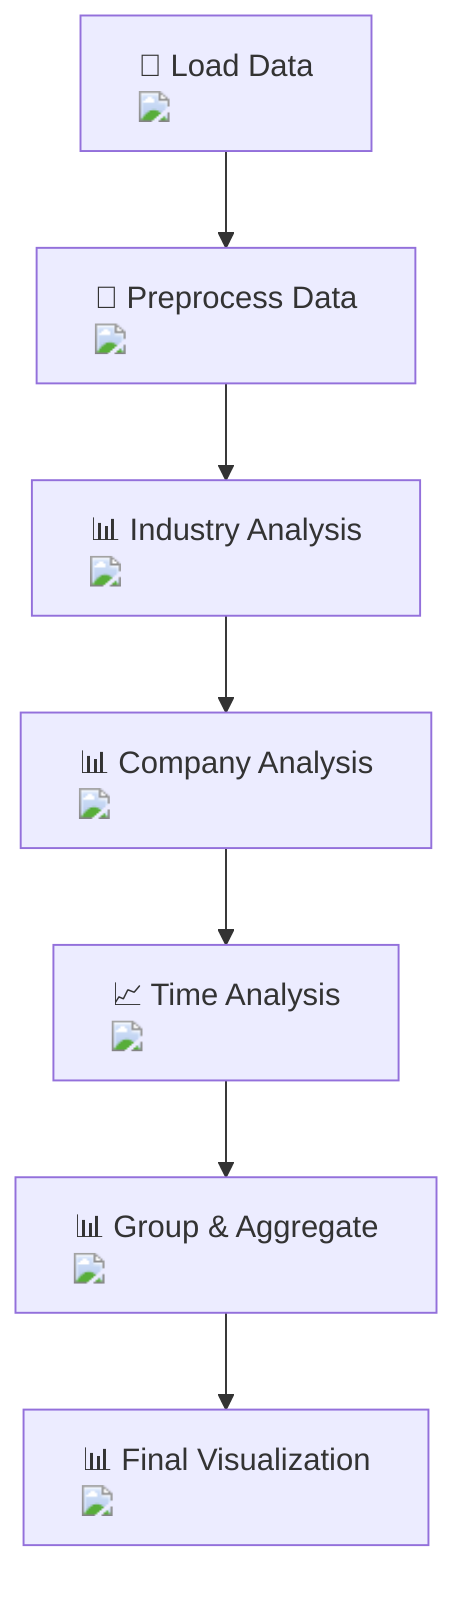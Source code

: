 flowchart TD
    A["📁 Load Data <img src='file.svg'/>"] --> B["🧹 Preprocess Data <img src='table.svg'/>"]
    B --> C["📊 Industry Analysis <img src='barplot_template.svg'/>"]
    C --> D["📊 Company Analysis <img src='barplot_template.svg'/>"]
    D --> E["📈 Time Analysis <img src='hist_template.svg'/>"]
    E --> F["📊 Group & Aggregate <img src='table.svg'/>"]
    F --> G["📊 Final Visualization <img src='barplot_template.svg'/>"]